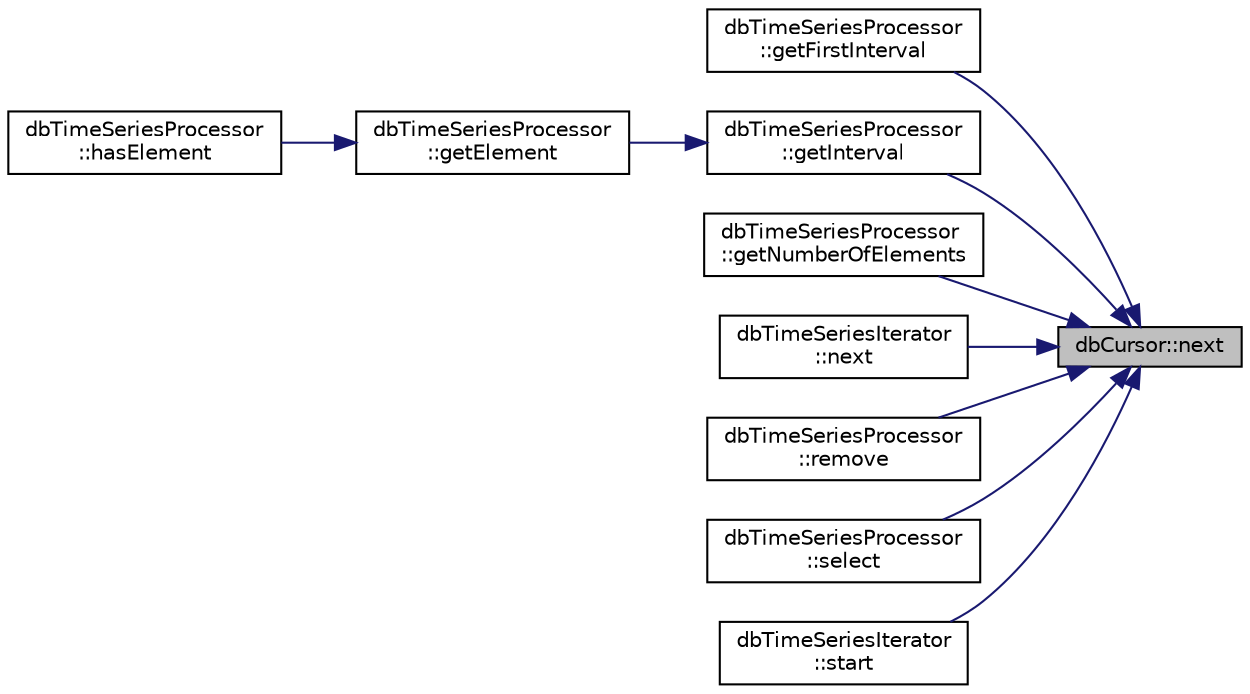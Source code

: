 digraph "dbCursor::next"
{
 // INTERACTIVE_SVG=YES
 // LATEX_PDF_SIZE
  edge [fontname="Helvetica",fontsize="10",labelfontname="Helvetica",labelfontsize="10"];
  node [fontname="Helvetica",fontsize="10",shape=record];
  rankdir="RL";
  Node1 [label="dbCursor::next",height=0.2,width=0.4,color="black", fillcolor="grey75", style="filled", fontcolor="black",tooltip=" "];
  Node1 -> Node2 [dir="back",color="midnightblue",fontsize="10",style="solid",fontname="Helvetica"];
  Node2 [label="dbTimeSeriesProcessor\l::getFirstInterval",height=0.2,width=0.4,color="black", fillcolor="white", style="filled",URL="$classdbTimeSeriesProcessor.html#ae68478e67823e9a2a6502b4d637613db",tooltip=" "];
  Node1 -> Node3 [dir="back",color="midnightblue",fontsize="10",style="solid",fontname="Helvetica"];
  Node3 [label="dbTimeSeriesProcessor\l::getInterval",height=0.2,width=0.4,color="black", fillcolor="white", style="filled",URL="$classdbTimeSeriesProcessor.html#a6d8740f44e6bcfdf2d8152e79038a0f1",tooltip=" "];
  Node3 -> Node4 [dir="back",color="midnightblue",fontsize="10",style="solid",fontname="Helvetica"];
  Node4 [label="dbTimeSeriesProcessor\l::getElement",height=0.2,width=0.4,color="black", fillcolor="white", style="filled",URL="$classdbTimeSeriesProcessor.html#a0137078bb3ae4f687e1c5ad16227c7c3",tooltip=" "];
  Node4 -> Node5 [dir="back",color="midnightblue",fontsize="10",style="solid",fontname="Helvetica"];
  Node5 [label="dbTimeSeriesProcessor\l::hasElement",height=0.2,width=0.4,color="black", fillcolor="white", style="filled",URL="$classdbTimeSeriesProcessor.html#a5843a89a784d58a56f2cd40f4c5fa4e5",tooltip=" "];
  Node1 -> Node6 [dir="back",color="midnightblue",fontsize="10",style="solid",fontname="Helvetica"];
  Node6 [label="dbTimeSeriesProcessor\l::getNumberOfElements",height=0.2,width=0.4,color="black", fillcolor="white", style="filled",URL="$classdbTimeSeriesProcessor.html#a7181f9c9e9084f70fe530d767bff09c6",tooltip=" "];
  Node1 -> Node7 [dir="back",color="midnightblue",fontsize="10",style="solid",fontname="Helvetica"];
  Node7 [label="dbTimeSeriesIterator\l::next",height=0.2,width=0.4,color="black", fillcolor="white", style="filled",URL="$classdbTimeSeriesIterator.html#ac50bdd4885402b119b91342ce95035c2",tooltip=" "];
  Node1 -> Node8 [dir="back",color="midnightblue",fontsize="10",style="solid",fontname="Helvetica"];
  Node8 [label="dbTimeSeriesProcessor\l::remove",height=0.2,width=0.4,color="black", fillcolor="white", style="filled",URL="$classdbTimeSeriesProcessor.html#a5b9c0f2e29ed43c74e0dd7576979f0b2",tooltip=" "];
  Node1 -> Node9 [dir="back",color="midnightblue",fontsize="10",style="solid",fontname="Helvetica"];
  Node9 [label="dbTimeSeriesProcessor\l::select",height=0.2,width=0.4,color="black", fillcolor="white", style="filled",URL="$classdbTimeSeriesProcessor.html#a62479f453dec01b9b1608224db67b744",tooltip=" "];
  Node1 -> Node10 [dir="back",color="midnightblue",fontsize="10",style="solid",fontname="Helvetica"];
  Node10 [label="dbTimeSeriesIterator\l::start",height=0.2,width=0.4,color="black", fillcolor="white", style="filled",URL="$classdbTimeSeriesIterator.html#a80044e1681bab810204f2ec6e9014204",tooltip=" "];
}
